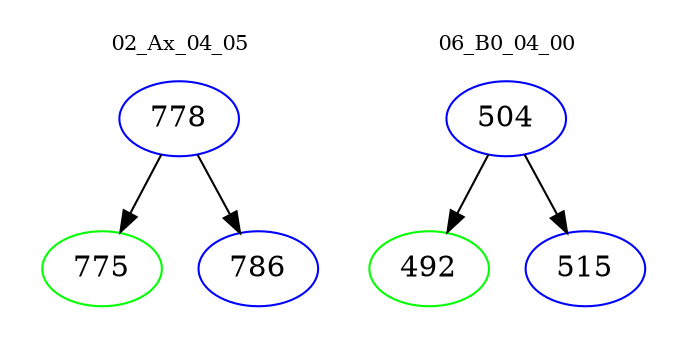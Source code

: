 digraph{
subgraph cluster_0 {
color = white
label = "02_Ax_04_05";
fontsize=10;
T0_778 [label="778", color="blue"]
T0_778 -> T0_775 [color="black"]
T0_775 [label="775", color="green"]
T0_778 -> T0_786 [color="black"]
T0_786 [label="786", color="blue"]
}
subgraph cluster_1 {
color = white
label = "06_B0_04_00";
fontsize=10;
T1_504 [label="504", color="blue"]
T1_504 -> T1_492 [color="black"]
T1_492 [label="492", color="green"]
T1_504 -> T1_515 [color="black"]
T1_515 [label="515", color="blue"]
}
}
